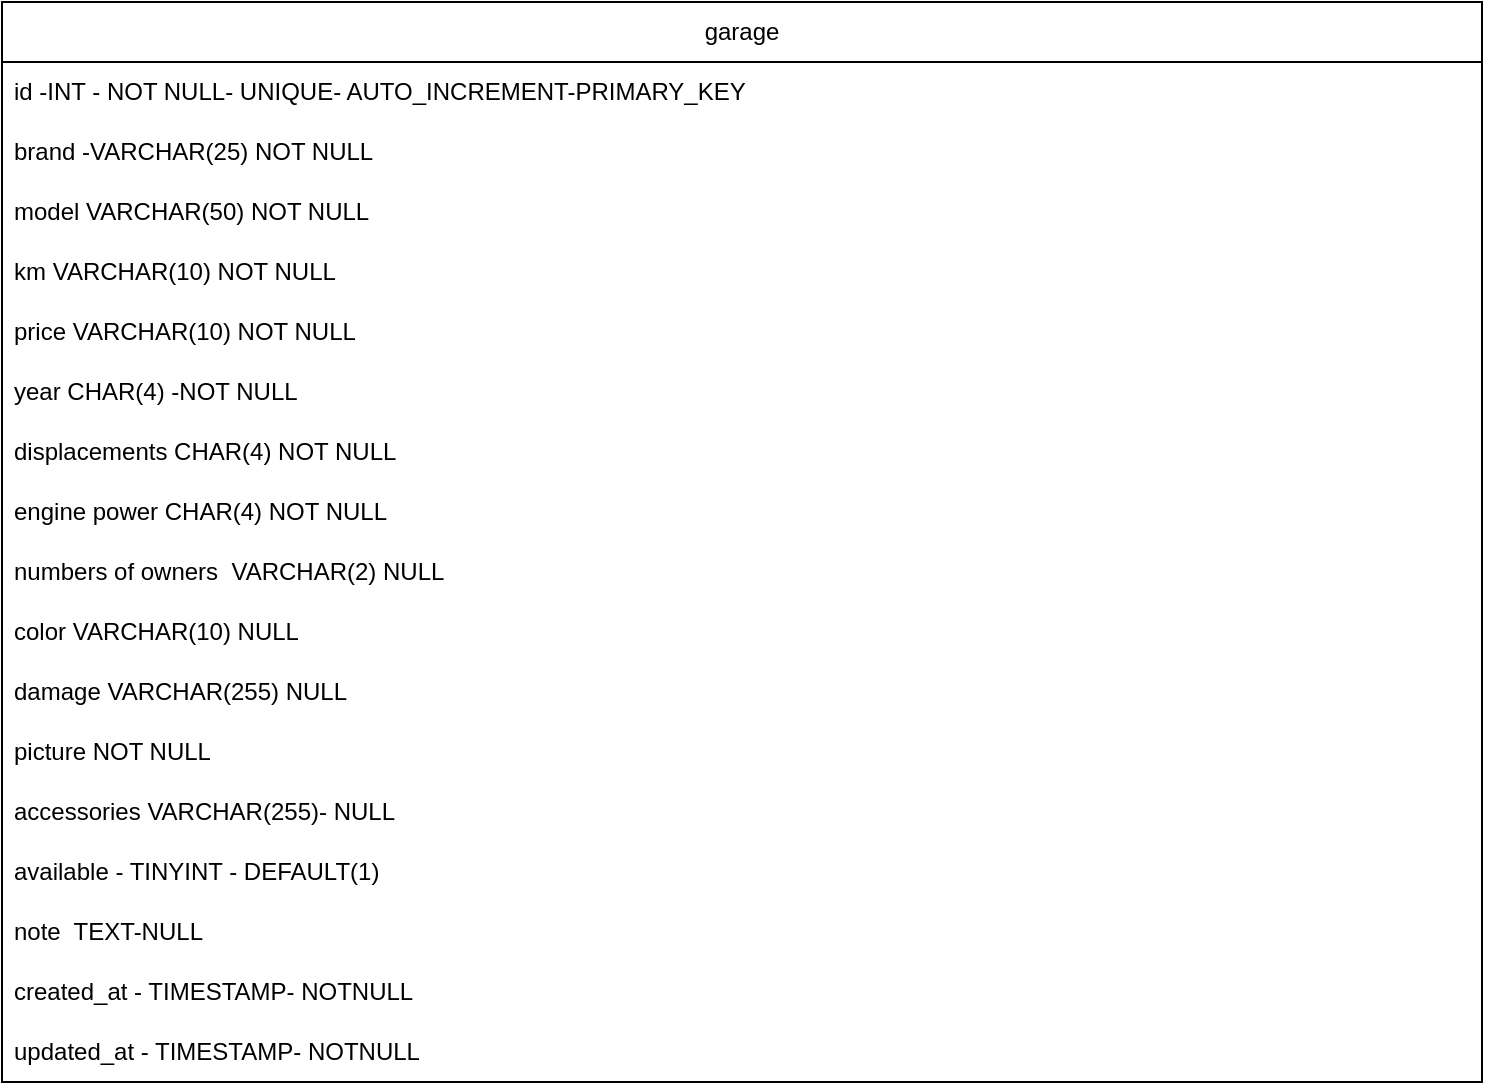 <mxfile version="24.7.8">
  <diagram name="Pagina-1" id="Hzpfnr8CMjzTG6HT2jJz">
    <mxGraphModel grid="1" page="1" gridSize="10" guides="1" tooltips="1" connect="1" arrows="1" fold="1" pageScale="1" pageWidth="827" pageHeight="1169" math="0" shadow="0">
      <root>
        <mxCell id="0" />
        <mxCell id="1" parent="0" />
        <mxCell id="kLj1LOddqT1_byryCIV8-10" value="garage" style="swimlane;fontStyle=0;childLayout=stackLayout;horizontal=1;startSize=30;horizontalStack=0;resizeParent=1;resizeParentMax=0;resizeLast=0;collapsible=1;marginBottom=0;whiteSpace=wrap;html=1;" vertex="1" parent="1">
          <mxGeometry x="70" y="40" width="740" height="540" as="geometry" />
        </mxCell>
        <mxCell id="kLj1LOddqT1_byryCIV8-11" value="id -INT - NOT NULL- UNIQUE- AUTO_INCREMENT-PRIMARY_KEY" style="text;strokeColor=none;fillColor=none;align=left;verticalAlign=middle;spacingLeft=4;spacingRight=4;overflow=hidden;points=[[0,0.5],[1,0.5]];portConstraint=eastwest;rotatable=0;whiteSpace=wrap;html=1;" vertex="1" parent="kLj1LOddqT1_byryCIV8-10">
          <mxGeometry y="30" width="740" height="30" as="geometry" />
        </mxCell>
        <mxCell id="kLj1LOddqT1_byryCIV8-12" value="brand -VARCHAR(25) NOT NULL" style="text;strokeColor=none;fillColor=none;align=left;verticalAlign=middle;spacingLeft=4;spacingRight=4;overflow=hidden;points=[[0,0.5],[1,0.5]];portConstraint=eastwest;rotatable=0;whiteSpace=wrap;html=1;" vertex="1" parent="kLj1LOddqT1_byryCIV8-10">
          <mxGeometry y="60" width="740" height="30" as="geometry" />
        </mxCell>
        <mxCell id="kLj1LOddqT1_byryCIV8-13" value="model VARCHAR(50) NOT NULL" style="text;strokeColor=none;fillColor=none;align=left;verticalAlign=middle;spacingLeft=4;spacingRight=4;overflow=hidden;points=[[0,0.5],[1,0.5]];portConstraint=eastwest;rotatable=0;whiteSpace=wrap;html=1;" vertex="1" parent="kLj1LOddqT1_byryCIV8-10">
          <mxGeometry y="90" width="740" height="30" as="geometry" />
        </mxCell>
        <mxCell id="kLj1LOddqT1_byryCIV8-14" value="km VARCHAR(10) NOT NULL" style="text;strokeColor=none;fillColor=none;align=left;verticalAlign=middle;spacingLeft=4;spacingRight=4;overflow=hidden;points=[[0,0.5],[1,0.5]];portConstraint=eastwest;rotatable=0;whiteSpace=wrap;html=1;" vertex="1" parent="kLj1LOddqT1_byryCIV8-10">
          <mxGeometry y="120" width="740" height="30" as="geometry" />
        </mxCell>
        <mxCell id="kLj1LOddqT1_byryCIV8-26" value="price VARCHAR(10) NOT NULL" style="text;strokeColor=none;fillColor=none;align=left;verticalAlign=middle;spacingLeft=4;spacingRight=4;overflow=hidden;points=[[0,0.5],[1,0.5]];portConstraint=eastwest;rotatable=0;whiteSpace=wrap;html=1;" vertex="1" parent="kLj1LOddqT1_byryCIV8-10">
          <mxGeometry y="150" width="740" height="30" as="geometry" />
        </mxCell>
        <mxCell id="kLj1LOddqT1_byryCIV8-23" value="year CHAR(4) -NOT NULL" style="text;strokeColor=none;fillColor=none;align=left;verticalAlign=middle;spacingLeft=4;spacingRight=4;overflow=hidden;points=[[0,0.5],[1,0.5]];portConstraint=eastwest;rotatable=0;whiteSpace=wrap;html=1;" vertex="1" parent="kLj1LOddqT1_byryCIV8-10">
          <mxGeometry y="180" width="740" height="30" as="geometry" />
        </mxCell>
        <mxCell id="kLj1LOddqT1_byryCIV8-24" value="displacements CHAR(4) NOT NULL" style="text;strokeColor=none;fillColor=none;align=left;verticalAlign=middle;spacingLeft=4;spacingRight=4;overflow=hidden;points=[[0,0.5],[1,0.5]];portConstraint=eastwest;rotatable=0;whiteSpace=wrap;html=1;" vertex="1" parent="kLj1LOddqT1_byryCIV8-10">
          <mxGeometry y="210" width="740" height="30" as="geometry" />
        </mxCell>
        <mxCell id="kLj1LOddqT1_byryCIV8-25" value="engine power CHAR(4) NOT NULL" style="text;strokeColor=none;fillColor=none;align=left;verticalAlign=middle;spacingLeft=4;spacingRight=4;overflow=hidden;points=[[0,0.5],[1,0.5]];portConstraint=eastwest;rotatable=0;whiteSpace=wrap;html=1;" vertex="1" parent="kLj1LOddqT1_byryCIV8-10">
          <mxGeometry y="240" width="740" height="30" as="geometry" />
        </mxCell>
        <mxCell id="kLj1LOddqT1_byryCIV8-15" value="numbers of owners&amp;nbsp; VARCHAR(2) NULL" style="text;strokeColor=none;fillColor=none;align=left;verticalAlign=middle;spacingLeft=4;spacingRight=4;overflow=hidden;points=[[0,0.5],[1,0.5]];portConstraint=eastwest;rotatable=0;whiteSpace=wrap;html=1;" vertex="1" parent="kLj1LOddqT1_byryCIV8-10">
          <mxGeometry y="270" width="740" height="30" as="geometry" />
        </mxCell>
        <mxCell id="kLj1LOddqT1_byryCIV8-16" value="color VARCHAR(10) NULL" style="text;strokeColor=none;fillColor=none;align=left;verticalAlign=middle;spacingLeft=4;spacingRight=4;overflow=hidden;points=[[0,0.5],[1,0.5]];portConstraint=eastwest;rotatable=0;whiteSpace=wrap;html=1;" vertex="1" parent="kLj1LOddqT1_byryCIV8-10">
          <mxGeometry y="300" width="740" height="30" as="geometry" />
        </mxCell>
        <mxCell id="kLj1LOddqT1_byryCIV8-17" value="damage VARCHAR(255) NULL" style="text;strokeColor=none;fillColor=none;align=left;verticalAlign=middle;spacingLeft=4;spacingRight=4;overflow=hidden;points=[[0,0.5],[1,0.5]];portConstraint=eastwest;rotatable=0;whiteSpace=wrap;html=1;" vertex="1" parent="kLj1LOddqT1_byryCIV8-10">
          <mxGeometry y="330" width="740" height="30" as="geometry" />
        </mxCell>
        <mxCell id="kLj1LOddqT1_byryCIV8-18" value="picture NOT NULL" style="text;strokeColor=none;fillColor=none;align=left;verticalAlign=middle;spacingLeft=4;spacingRight=4;overflow=hidden;points=[[0,0.5],[1,0.5]];portConstraint=eastwest;rotatable=0;whiteSpace=wrap;html=1;" vertex="1" parent="kLj1LOddqT1_byryCIV8-10">
          <mxGeometry y="360" width="740" height="30" as="geometry" />
        </mxCell>
        <mxCell id="kLj1LOddqT1_byryCIV8-19" value="accessories VARCHAR(255)- NULL" style="text;strokeColor=none;fillColor=none;align=left;verticalAlign=middle;spacingLeft=4;spacingRight=4;overflow=hidden;points=[[0,0.5],[1,0.5]];portConstraint=eastwest;rotatable=0;whiteSpace=wrap;html=1;" vertex="1" parent="kLj1LOddqT1_byryCIV8-10">
          <mxGeometry y="390" width="740" height="30" as="geometry" />
        </mxCell>
        <mxCell id="kLj1LOddqT1_byryCIV8-20" value="available - TINYINT - DEFAULT(1)" style="text;strokeColor=none;fillColor=none;align=left;verticalAlign=middle;spacingLeft=4;spacingRight=4;overflow=hidden;points=[[0,0.5],[1,0.5]];portConstraint=eastwest;rotatable=0;whiteSpace=wrap;html=1;" vertex="1" parent="kLj1LOddqT1_byryCIV8-10">
          <mxGeometry y="420" width="740" height="30" as="geometry" />
        </mxCell>
        <mxCell id="kLj1LOddqT1_byryCIV8-21" value="note&amp;nbsp; TEXT-NULL&amp;nbsp;" style="text;strokeColor=none;fillColor=none;align=left;verticalAlign=middle;spacingLeft=4;spacingRight=4;overflow=hidden;points=[[0,0.5],[1,0.5]];portConstraint=eastwest;rotatable=0;whiteSpace=wrap;html=1;" vertex="1" parent="kLj1LOddqT1_byryCIV8-10">
          <mxGeometry y="450" width="740" height="30" as="geometry" />
        </mxCell>
        <mxCell id="kLj1LOddqT1_byryCIV8-22" value="created_at - TIMESTAMP- NOTNULL" style="text;strokeColor=none;fillColor=none;align=left;verticalAlign=middle;spacingLeft=4;spacingRight=4;overflow=hidden;points=[[0,0.5],[1,0.5]];portConstraint=eastwest;rotatable=0;whiteSpace=wrap;html=1;" vertex="1" parent="kLj1LOddqT1_byryCIV8-10">
          <mxGeometry y="480" width="740" height="30" as="geometry" />
        </mxCell>
        <mxCell id="kLj1LOddqT1_byryCIV8-28" value="updated_at - TIMESTAMP- NOTNULL" style="text;strokeColor=none;fillColor=none;align=left;verticalAlign=middle;spacingLeft=4;spacingRight=4;overflow=hidden;points=[[0,0.5],[1,0.5]];portConstraint=eastwest;rotatable=0;whiteSpace=wrap;html=1;" vertex="1" parent="kLj1LOddqT1_byryCIV8-10">
          <mxGeometry y="510" width="740" height="30" as="geometry" />
        </mxCell>
      </root>
    </mxGraphModel>
  </diagram>
</mxfile>
